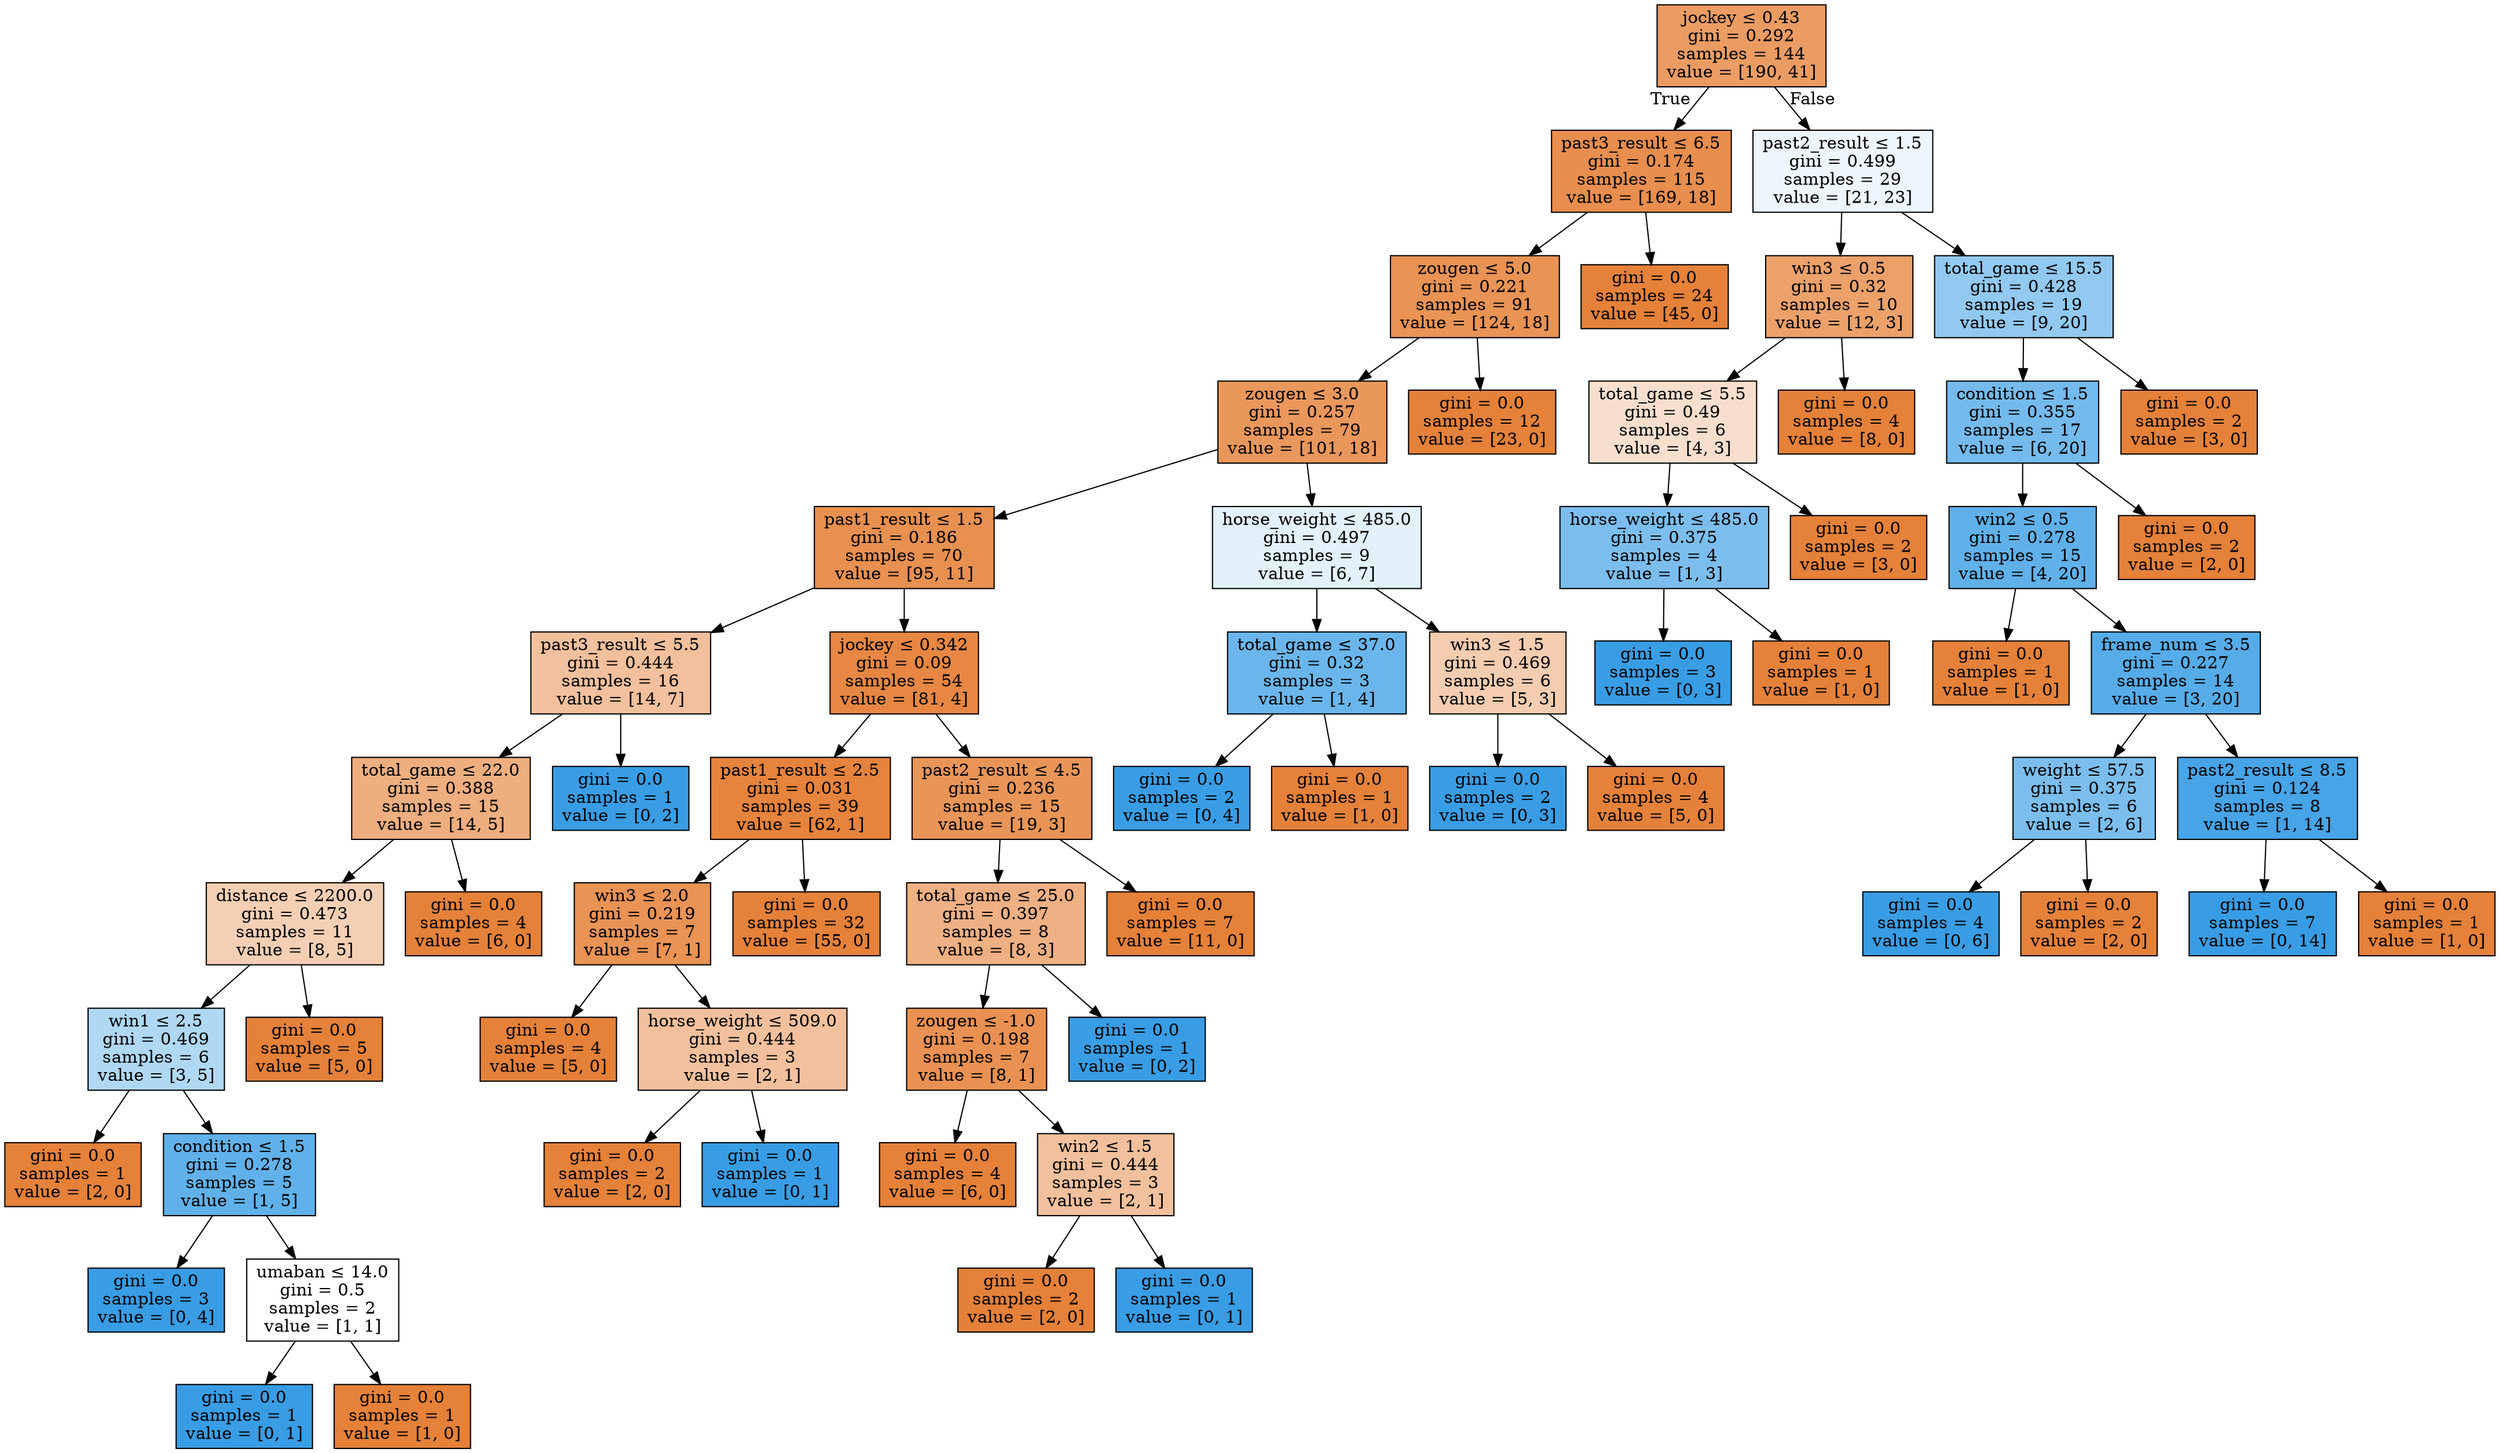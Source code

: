 digraph Tree {
node [shape=box, style="filled", color="black"] ;
0 [label=<jockey &le; 0.43<br/>gini = 0.292<br/>samples = 144<br/>value = [190, 41]>, fillcolor="#e58139c8"] ;
1 [label=<past3_result &le; 6.5<br/>gini = 0.174<br/>samples = 115<br/>value = [169, 18]>, fillcolor="#e58139e4"] ;
0 -> 1 [labeldistance=2.5, labelangle=45, headlabel="True"] ;
2 [label=<zougen &le; 5.0<br/>gini = 0.221<br/>samples = 91<br/>value = [124, 18]>, fillcolor="#e58139da"] ;
1 -> 2 ;
3 [label=<zougen &le; 3.0<br/>gini = 0.257<br/>samples = 79<br/>value = [101, 18]>, fillcolor="#e58139d2"] ;
2 -> 3 ;
4 [label=<past1_result &le; 1.5<br/>gini = 0.186<br/>samples = 70<br/>value = [95, 11]>, fillcolor="#e58139e1"] ;
3 -> 4 ;
5 [label=<past3_result &le; 5.5<br/>gini = 0.444<br/>samples = 16<br/>value = [14, 7]>, fillcolor="#e581397f"] ;
4 -> 5 ;
6 [label=<total_game &le; 22.0<br/>gini = 0.388<br/>samples = 15<br/>value = [14, 5]>, fillcolor="#e58139a4"] ;
5 -> 6 ;
7 [label=<distance &le; 2200.0<br/>gini = 0.473<br/>samples = 11<br/>value = [8, 5]>, fillcolor="#e5813960"] ;
6 -> 7 ;
8 [label=<win1 &le; 2.5<br/>gini = 0.469<br/>samples = 6<br/>value = [3, 5]>, fillcolor="#399de566"] ;
7 -> 8 ;
9 [label=<gini = 0.0<br/>samples = 1<br/>value = [2, 0]>, fillcolor="#e58139ff"] ;
8 -> 9 ;
10 [label=<condition &le; 1.5<br/>gini = 0.278<br/>samples = 5<br/>value = [1, 5]>, fillcolor="#399de5cc"] ;
8 -> 10 ;
11 [label=<gini = 0.0<br/>samples = 3<br/>value = [0, 4]>, fillcolor="#399de5ff"] ;
10 -> 11 ;
12 [label=<umaban &le; 14.0<br/>gini = 0.5<br/>samples = 2<br/>value = [1, 1]>, fillcolor="#e5813900"] ;
10 -> 12 ;
13 [label=<gini = 0.0<br/>samples = 1<br/>value = [0, 1]>, fillcolor="#399de5ff"] ;
12 -> 13 ;
14 [label=<gini = 0.0<br/>samples = 1<br/>value = [1, 0]>, fillcolor="#e58139ff"] ;
12 -> 14 ;
15 [label=<gini = 0.0<br/>samples = 5<br/>value = [5, 0]>, fillcolor="#e58139ff"] ;
7 -> 15 ;
16 [label=<gini = 0.0<br/>samples = 4<br/>value = [6, 0]>, fillcolor="#e58139ff"] ;
6 -> 16 ;
17 [label=<gini = 0.0<br/>samples = 1<br/>value = [0, 2]>, fillcolor="#399de5ff"] ;
5 -> 17 ;
18 [label=<jockey &le; 0.342<br/>gini = 0.09<br/>samples = 54<br/>value = [81, 4]>, fillcolor="#e58139f2"] ;
4 -> 18 ;
19 [label=<past1_result &le; 2.5<br/>gini = 0.031<br/>samples = 39<br/>value = [62, 1]>, fillcolor="#e58139fb"] ;
18 -> 19 ;
20 [label=<win3 &le; 2.0<br/>gini = 0.219<br/>samples = 7<br/>value = [7, 1]>, fillcolor="#e58139db"] ;
19 -> 20 ;
21 [label=<gini = 0.0<br/>samples = 4<br/>value = [5, 0]>, fillcolor="#e58139ff"] ;
20 -> 21 ;
22 [label=<horse_weight &le; 509.0<br/>gini = 0.444<br/>samples = 3<br/>value = [2, 1]>, fillcolor="#e581397f"] ;
20 -> 22 ;
23 [label=<gini = 0.0<br/>samples = 2<br/>value = [2, 0]>, fillcolor="#e58139ff"] ;
22 -> 23 ;
24 [label=<gini = 0.0<br/>samples = 1<br/>value = [0, 1]>, fillcolor="#399de5ff"] ;
22 -> 24 ;
25 [label=<gini = 0.0<br/>samples = 32<br/>value = [55, 0]>, fillcolor="#e58139ff"] ;
19 -> 25 ;
26 [label=<past2_result &le; 4.5<br/>gini = 0.236<br/>samples = 15<br/>value = [19, 3]>, fillcolor="#e58139d7"] ;
18 -> 26 ;
27 [label=<total_game &le; 25.0<br/>gini = 0.397<br/>samples = 8<br/>value = [8, 3]>, fillcolor="#e581399f"] ;
26 -> 27 ;
28 [label=<zougen &le; -1.0<br/>gini = 0.198<br/>samples = 7<br/>value = [8, 1]>, fillcolor="#e58139df"] ;
27 -> 28 ;
29 [label=<gini = 0.0<br/>samples = 4<br/>value = [6, 0]>, fillcolor="#e58139ff"] ;
28 -> 29 ;
30 [label=<win2 &le; 1.5<br/>gini = 0.444<br/>samples = 3<br/>value = [2, 1]>, fillcolor="#e581397f"] ;
28 -> 30 ;
31 [label=<gini = 0.0<br/>samples = 2<br/>value = [2, 0]>, fillcolor="#e58139ff"] ;
30 -> 31 ;
32 [label=<gini = 0.0<br/>samples = 1<br/>value = [0, 1]>, fillcolor="#399de5ff"] ;
30 -> 32 ;
33 [label=<gini = 0.0<br/>samples = 1<br/>value = [0, 2]>, fillcolor="#399de5ff"] ;
27 -> 33 ;
34 [label=<gini = 0.0<br/>samples = 7<br/>value = [11, 0]>, fillcolor="#e58139ff"] ;
26 -> 34 ;
35 [label=<horse_weight &le; 485.0<br/>gini = 0.497<br/>samples = 9<br/>value = [6, 7]>, fillcolor="#399de524"] ;
3 -> 35 ;
36 [label=<total_game &le; 37.0<br/>gini = 0.32<br/>samples = 3<br/>value = [1, 4]>, fillcolor="#399de5bf"] ;
35 -> 36 ;
37 [label=<gini = 0.0<br/>samples = 2<br/>value = [0, 4]>, fillcolor="#399de5ff"] ;
36 -> 37 ;
38 [label=<gini = 0.0<br/>samples = 1<br/>value = [1, 0]>, fillcolor="#e58139ff"] ;
36 -> 38 ;
39 [label=<win3 &le; 1.5<br/>gini = 0.469<br/>samples = 6<br/>value = [5, 3]>, fillcolor="#e5813966"] ;
35 -> 39 ;
40 [label=<gini = 0.0<br/>samples = 2<br/>value = [0, 3]>, fillcolor="#399de5ff"] ;
39 -> 40 ;
41 [label=<gini = 0.0<br/>samples = 4<br/>value = [5, 0]>, fillcolor="#e58139ff"] ;
39 -> 41 ;
42 [label=<gini = 0.0<br/>samples = 12<br/>value = [23, 0]>, fillcolor="#e58139ff"] ;
2 -> 42 ;
43 [label=<gini = 0.0<br/>samples = 24<br/>value = [45, 0]>, fillcolor="#e58139ff"] ;
1 -> 43 ;
44 [label=<past2_result &le; 1.5<br/>gini = 0.499<br/>samples = 29<br/>value = [21, 23]>, fillcolor="#399de516"] ;
0 -> 44 [labeldistance=2.5, labelangle=-45, headlabel="False"] ;
45 [label=<win3 &le; 0.5<br/>gini = 0.32<br/>samples = 10<br/>value = [12, 3]>, fillcolor="#e58139bf"] ;
44 -> 45 ;
46 [label=<total_game &le; 5.5<br/>gini = 0.49<br/>samples = 6<br/>value = [4, 3]>, fillcolor="#e5813940"] ;
45 -> 46 ;
47 [label=<horse_weight &le; 485.0<br/>gini = 0.375<br/>samples = 4<br/>value = [1, 3]>, fillcolor="#399de5aa"] ;
46 -> 47 ;
48 [label=<gini = 0.0<br/>samples = 3<br/>value = [0, 3]>, fillcolor="#399de5ff"] ;
47 -> 48 ;
49 [label=<gini = 0.0<br/>samples = 1<br/>value = [1, 0]>, fillcolor="#e58139ff"] ;
47 -> 49 ;
50 [label=<gini = 0.0<br/>samples = 2<br/>value = [3, 0]>, fillcolor="#e58139ff"] ;
46 -> 50 ;
51 [label=<gini = 0.0<br/>samples = 4<br/>value = [8, 0]>, fillcolor="#e58139ff"] ;
45 -> 51 ;
52 [label=<total_game &le; 15.5<br/>gini = 0.428<br/>samples = 19<br/>value = [9, 20]>, fillcolor="#399de58c"] ;
44 -> 52 ;
53 [label=<condition &le; 1.5<br/>gini = 0.355<br/>samples = 17<br/>value = [6, 20]>, fillcolor="#399de5b3"] ;
52 -> 53 ;
54 [label=<win2 &le; 0.5<br/>gini = 0.278<br/>samples = 15<br/>value = [4, 20]>, fillcolor="#399de5cc"] ;
53 -> 54 ;
55 [label=<gini = 0.0<br/>samples = 1<br/>value = [1, 0]>, fillcolor="#e58139ff"] ;
54 -> 55 ;
56 [label=<frame_num &le; 3.5<br/>gini = 0.227<br/>samples = 14<br/>value = [3, 20]>, fillcolor="#399de5d9"] ;
54 -> 56 ;
57 [label=<weight &le; 57.5<br/>gini = 0.375<br/>samples = 6<br/>value = [2, 6]>, fillcolor="#399de5aa"] ;
56 -> 57 ;
58 [label=<gini = 0.0<br/>samples = 4<br/>value = [0, 6]>, fillcolor="#399de5ff"] ;
57 -> 58 ;
59 [label=<gini = 0.0<br/>samples = 2<br/>value = [2, 0]>, fillcolor="#e58139ff"] ;
57 -> 59 ;
60 [label=<past2_result &le; 8.5<br/>gini = 0.124<br/>samples = 8<br/>value = [1, 14]>, fillcolor="#399de5ed"] ;
56 -> 60 ;
61 [label=<gini = 0.0<br/>samples = 7<br/>value = [0, 14]>, fillcolor="#399de5ff"] ;
60 -> 61 ;
62 [label=<gini = 0.0<br/>samples = 1<br/>value = [1, 0]>, fillcolor="#e58139ff"] ;
60 -> 62 ;
63 [label=<gini = 0.0<br/>samples = 2<br/>value = [2, 0]>, fillcolor="#e58139ff"] ;
53 -> 63 ;
64 [label=<gini = 0.0<br/>samples = 2<br/>value = [3, 0]>, fillcolor="#e58139ff"] ;
52 -> 64 ;
}